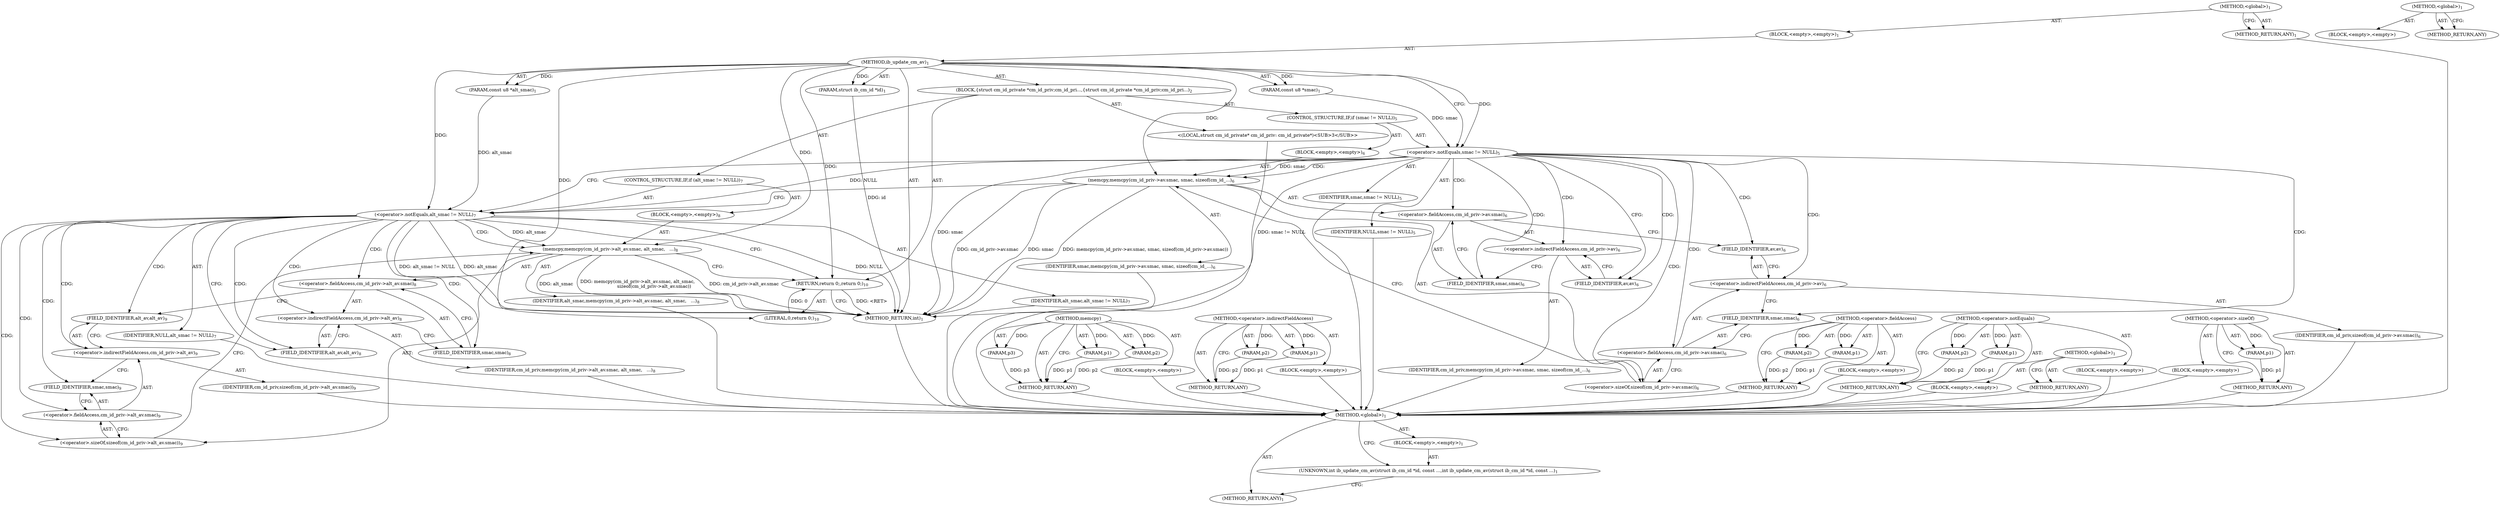 digraph "&lt;global&gt;" {
vulnerable_96 [label=<(METHOD,&lt;operator&gt;.sizeOf)>];
vulnerable_97 [label=<(PARAM,p1)>];
vulnerable_98 [label=<(BLOCK,&lt;empty&gt;,&lt;empty&gt;)>];
vulnerable_99 [label=<(METHOD_RETURN,ANY)>];
vulnerable_6 [label=<(METHOD,&lt;global&gt;)<SUB>1</SUB>>];
vulnerable_7 [label=<(BLOCK,&lt;empty&gt;,&lt;empty&gt;)<SUB>1</SUB>>];
vulnerable_8 [label=<(METHOD,ib_update_cm_av)<SUB>1</SUB>>];
vulnerable_9 [label=<(PARAM,struct ib_cm_id *id)<SUB>1</SUB>>];
vulnerable_10 [label=<(PARAM,const u8 *smac)<SUB>1</SUB>>];
vulnerable_11 [label=<(PARAM,const u8 *alt_smac)<SUB>1</SUB>>];
vulnerable_12 [label=<(BLOCK,{
	struct cm_id_private *cm_id_priv;
	cm_id_pri...,{
	struct cm_id_private *cm_id_priv;
	cm_id_pri...)<SUB>2</SUB>>];
vulnerable_13 [label="<(LOCAL,struct cm_id_private* cm_id_priv: cm_id_private*)<SUB>3</SUB>>"];
vulnerable_14 [label=<(CONTROL_STRUCTURE,IF,if (smac != NULL))<SUB>5</SUB>>];
vulnerable_15 [label=<(&lt;operator&gt;.notEquals,smac != NULL)<SUB>5</SUB>>];
vulnerable_16 [label=<(IDENTIFIER,smac,smac != NULL)<SUB>5</SUB>>];
vulnerable_17 [label=<(IDENTIFIER,NULL,smac != NULL)<SUB>5</SUB>>];
vulnerable_18 [label=<(BLOCK,&lt;empty&gt;,&lt;empty&gt;)<SUB>6</SUB>>];
vulnerable_19 [label=<(memcpy,memcpy(cm_id_priv-&gt;av.smac, smac, sizeof(cm_id_...)<SUB>6</SUB>>];
vulnerable_20 [label=<(&lt;operator&gt;.fieldAccess,cm_id_priv-&gt;av.smac)<SUB>6</SUB>>];
vulnerable_21 [label=<(&lt;operator&gt;.indirectFieldAccess,cm_id_priv-&gt;av)<SUB>6</SUB>>];
vulnerable_22 [label=<(IDENTIFIER,cm_id_priv,memcpy(cm_id_priv-&gt;av.smac, smac, sizeof(cm_id_...)<SUB>6</SUB>>];
vulnerable_23 [label=<(FIELD_IDENTIFIER,av,av)<SUB>6</SUB>>];
vulnerable_24 [label=<(FIELD_IDENTIFIER,smac,smac)<SUB>6</SUB>>];
vulnerable_25 [label=<(IDENTIFIER,smac,memcpy(cm_id_priv-&gt;av.smac, smac, sizeof(cm_id_...)<SUB>6</SUB>>];
vulnerable_26 [label=<(&lt;operator&gt;.sizeOf,sizeof(cm_id_priv-&gt;av.smac))<SUB>6</SUB>>];
vulnerable_27 [label=<(&lt;operator&gt;.fieldAccess,cm_id_priv-&gt;av.smac)<SUB>6</SUB>>];
vulnerable_28 [label=<(&lt;operator&gt;.indirectFieldAccess,cm_id_priv-&gt;av)<SUB>6</SUB>>];
vulnerable_29 [label=<(IDENTIFIER,cm_id_priv,sizeof(cm_id_priv-&gt;av.smac))<SUB>6</SUB>>];
vulnerable_30 [label=<(FIELD_IDENTIFIER,av,av)<SUB>6</SUB>>];
vulnerable_31 [label=<(FIELD_IDENTIFIER,smac,smac)<SUB>6</SUB>>];
vulnerable_32 [label=<(CONTROL_STRUCTURE,IF,if (alt_smac != NULL))<SUB>7</SUB>>];
vulnerable_33 [label=<(&lt;operator&gt;.notEquals,alt_smac != NULL)<SUB>7</SUB>>];
vulnerable_34 [label=<(IDENTIFIER,alt_smac,alt_smac != NULL)<SUB>7</SUB>>];
vulnerable_35 [label=<(IDENTIFIER,NULL,alt_smac != NULL)<SUB>7</SUB>>];
vulnerable_36 [label=<(BLOCK,&lt;empty&gt;,&lt;empty&gt;)<SUB>8</SUB>>];
vulnerable_37 [label=<(memcpy,memcpy(cm_id_priv-&gt;alt_av.smac, alt_smac,
		   ...)<SUB>8</SUB>>];
vulnerable_38 [label=<(&lt;operator&gt;.fieldAccess,cm_id_priv-&gt;alt_av.smac)<SUB>8</SUB>>];
vulnerable_39 [label=<(&lt;operator&gt;.indirectFieldAccess,cm_id_priv-&gt;alt_av)<SUB>8</SUB>>];
vulnerable_40 [label=<(IDENTIFIER,cm_id_priv,memcpy(cm_id_priv-&gt;alt_av.smac, alt_smac,
		   ...)<SUB>8</SUB>>];
vulnerable_41 [label=<(FIELD_IDENTIFIER,alt_av,alt_av)<SUB>8</SUB>>];
vulnerable_42 [label=<(FIELD_IDENTIFIER,smac,smac)<SUB>8</SUB>>];
vulnerable_43 [label=<(IDENTIFIER,alt_smac,memcpy(cm_id_priv-&gt;alt_av.smac, alt_smac,
		   ...)<SUB>8</SUB>>];
vulnerable_44 [label=<(&lt;operator&gt;.sizeOf,sizeof(cm_id_priv-&gt;alt_av.smac))<SUB>9</SUB>>];
vulnerable_45 [label=<(&lt;operator&gt;.fieldAccess,cm_id_priv-&gt;alt_av.smac)<SUB>9</SUB>>];
vulnerable_46 [label=<(&lt;operator&gt;.indirectFieldAccess,cm_id_priv-&gt;alt_av)<SUB>9</SUB>>];
vulnerable_47 [label=<(IDENTIFIER,cm_id_priv,sizeof(cm_id_priv-&gt;alt_av.smac))<SUB>9</SUB>>];
vulnerable_48 [label=<(FIELD_IDENTIFIER,alt_av,alt_av)<SUB>9</SUB>>];
vulnerable_49 [label=<(FIELD_IDENTIFIER,smac,smac)<SUB>9</SUB>>];
vulnerable_50 [label=<(RETURN,return 0;,return 0;)<SUB>10</SUB>>];
vulnerable_51 [label=<(LITERAL,0,return 0;)<SUB>10</SUB>>];
vulnerable_52 [label=<(METHOD_RETURN,int)<SUB>1</SUB>>];
vulnerable_54 [label=<(METHOD_RETURN,ANY)<SUB>1</SUB>>];
vulnerable_80 [label=<(METHOD,memcpy)>];
vulnerable_81 [label=<(PARAM,p1)>];
vulnerable_82 [label=<(PARAM,p2)>];
vulnerable_83 [label=<(PARAM,p3)>];
vulnerable_84 [label=<(BLOCK,&lt;empty&gt;,&lt;empty&gt;)>];
vulnerable_85 [label=<(METHOD_RETURN,ANY)>];
vulnerable_91 [label=<(METHOD,&lt;operator&gt;.indirectFieldAccess)>];
vulnerable_92 [label=<(PARAM,p1)>];
vulnerable_93 [label=<(PARAM,p2)>];
vulnerable_94 [label=<(BLOCK,&lt;empty&gt;,&lt;empty&gt;)>];
vulnerable_95 [label=<(METHOD_RETURN,ANY)>];
vulnerable_86 [label=<(METHOD,&lt;operator&gt;.fieldAccess)>];
vulnerable_87 [label=<(PARAM,p1)>];
vulnerable_88 [label=<(PARAM,p2)>];
vulnerable_89 [label=<(BLOCK,&lt;empty&gt;,&lt;empty&gt;)>];
vulnerable_90 [label=<(METHOD_RETURN,ANY)>];
vulnerable_75 [label=<(METHOD,&lt;operator&gt;.notEquals)>];
vulnerable_76 [label=<(PARAM,p1)>];
vulnerable_77 [label=<(PARAM,p2)>];
vulnerable_78 [label=<(BLOCK,&lt;empty&gt;,&lt;empty&gt;)>];
vulnerable_79 [label=<(METHOD_RETURN,ANY)>];
vulnerable_69 [label=<(METHOD,&lt;global&gt;)<SUB>1</SUB>>];
vulnerable_70 [label=<(BLOCK,&lt;empty&gt;,&lt;empty&gt;)>];
vulnerable_71 [label=<(METHOD_RETURN,ANY)>];
fixed_6 [label=<(METHOD,&lt;global&gt;)<SUB>1</SUB>>];
fixed_7 [label=<(BLOCK,&lt;empty&gt;,&lt;empty&gt;)<SUB>1</SUB>>];
fixed_8 [label=<(UNKNOWN,int ib_update_cm_av(struct ib_cm_id *id, const ...,int ib_update_cm_av(struct ib_cm_id *id, const ...)<SUB>1</SUB>>];
fixed_9 [label=<(METHOD_RETURN,ANY)<SUB>1</SUB>>];
fixed_14 [label=<(METHOD,&lt;global&gt;)<SUB>1</SUB>>];
fixed_15 [label=<(BLOCK,&lt;empty&gt;,&lt;empty&gt;)>];
fixed_16 [label=<(METHOD_RETURN,ANY)>];
vulnerable_96 -> vulnerable_97  [key=0, label="AST: "];
vulnerable_96 -> vulnerable_97  [key=1, label="DDG: "];
vulnerable_96 -> vulnerable_98  [key=0, label="AST: "];
vulnerable_96 -> vulnerable_99  [key=0, label="AST: "];
vulnerable_96 -> vulnerable_99  [key=1, label="CFG: "];
vulnerable_97 -> vulnerable_99  [key=0, label="DDG: p1"];
vulnerable_98 -> fixed_6  [key=0];
vulnerable_99 -> fixed_6  [key=0];
vulnerable_6 -> vulnerable_7  [key=0, label="AST: "];
vulnerable_6 -> vulnerable_54  [key=0, label="AST: "];
vulnerable_6 -> vulnerable_54  [key=1, label="CFG: "];
vulnerable_7 -> vulnerable_8  [key=0, label="AST: "];
vulnerable_8 -> vulnerable_9  [key=0, label="AST: "];
vulnerable_8 -> vulnerable_9  [key=1, label="DDG: "];
vulnerable_8 -> vulnerable_10  [key=0, label="AST: "];
vulnerable_8 -> vulnerable_10  [key=1, label="DDG: "];
vulnerable_8 -> vulnerable_11  [key=0, label="AST: "];
vulnerable_8 -> vulnerable_11  [key=1, label="DDG: "];
vulnerable_8 -> vulnerable_12  [key=0, label="AST: "];
vulnerable_8 -> vulnerable_52  [key=0, label="AST: "];
vulnerable_8 -> vulnerable_15  [key=0, label="CFG: "];
vulnerable_8 -> vulnerable_15  [key=1, label="DDG: "];
vulnerable_8 -> vulnerable_50  [key=0, label="DDG: "];
vulnerable_8 -> vulnerable_51  [key=0, label="DDG: "];
vulnerable_8 -> vulnerable_33  [key=0, label="DDG: "];
vulnerable_8 -> vulnerable_19  [key=0, label="DDG: "];
vulnerable_8 -> vulnerable_37  [key=0, label="DDG: "];
vulnerable_9 -> vulnerable_52  [key=0, label="DDG: id"];
vulnerable_10 -> vulnerable_15  [key=0, label="DDG: smac"];
vulnerable_11 -> vulnerable_33  [key=0, label="DDG: alt_smac"];
vulnerable_12 -> vulnerable_13  [key=0, label="AST: "];
vulnerable_12 -> vulnerable_14  [key=0, label="AST: "];
vulnerable_12 -> vulnerable_32  [key=0, label="AST: "];
vulnerable_12 -> vulnerable_50  [key=0, label="AST: "];
vulnerable_13 -> fixed_6  [key=0];
vulnerable_14 -> vulnerable_15  [key=0, label="AST: "];
vulnerable_14 -> vulnerable_18  [key=0, label="AST: "];
vulnerable_15 -> vulnerable_16  [key=0, label="AST: "];
vulnerable_15 -> vulnerable_17  [key=0, label="AST: "];
vulnerable_15 -> vulnerable_23  [key=0, label="CFG: "];
vulnerable_15 -> vulnerable_23  [key=1, label="CDG: "];
vulnerable_15 -> vulnerable_33  [key=0, label="CFG: "];
vulnerable_15 -> vulnerable_33  [key=1, label="DDG: NULL"];
vulnerable_15 -> vulnerable_52  [key=0, label="DDG: smac"];
vulnerable_15 -> vulnerable_52  [key=1, label="DDG: smac != NULL"];
vulnerable_15 -> vulnerable_19  [key=0, label="DDG: smac"];
vulnerable_15 -> vulnerable_19  [key=1, label="CDG: "];
vulnerable_15 -> vulnerable_24  [key=0, label="CDG: "];
vulnerable_15 -> vulnerable_30  [key=0, label="CDG: "];
vulnerable_15 -> vulnerable_21  [key=0, label="CDG: "];
vulnerable_15 -> vulnerable_26  [key=0, label="CDG: "];
vulnerable_15 -> vulnerable_28  [key=0, label="CDG: "];
vulnerable_15 -> vulnerable_20  [key=0, label="CDG: "];
vulnerable_15 -> vulnerable_27  [key=0, label="CDG: "];
vulnerable_15 -> vulnerable_31  [key=0, label="CDG: "];
vulnerable_16 -> fixed_6  [key=0];
vulnerable_17 -> fixed_6  [key=0];
vulnerable_18 -> vulnerable_19  [key=0, label="AST: "];
vulnerable_19 -> vulnerable_20  [key=0, label="AST: "];
vulnerable_19 -> vulnerable_25  [key=0, label="AST: "];
vulnerable_19 -> vulnerable_26  [key=0, label="AST: "];
vulnerable_19 -> vulnerable_33  [key=0, label="CFG: "];
vulnerable_19 -> vulnerable_52  [key=0, label="DDG: cm_id_priv-&gt;av.smac"];
vulnerable_19 -> vulnerable_52  [key=1, label="DDG: smac"];
vulnerable_19 -> vulnerable_52  [key=2, label="DDG: memcpy(cm_id_priv-&gt;av.smac, smac, sizeof(cm_id_priv-&gt;av.smac))"];
vulnerable_20 -> vulnerable_21  [key=0, label="AST: "];
vulnerable_20 -> vulnerable_24  [key=0, label="AST: "];
vulnerable_20 -> vulnerable_30  [key=0, label="CFG: "];
vulnerable_21 -> vulnerable_22  [key=0, label="AST: "];
vulnerable_21 -> vulnerable_23  [key=0, label="AST: "];
vulnerable_21 -> vulnerable_24  [key=0, label="CFG: "];
vulnerable_22 -> fixed_6  [key=0];
vulnerable_23 -> vulnerable_21  [key=0, label="CFG: "];
vulnerable_24 -> vulnerable_20  [key=0, label="CFG: "];
vulnerable_25 -> fixed_6  [key=0];
vulnerable_26 -> vulnerable_27  [key=0, label="AST: "];
vulnerable_26 -> vulnerable_19  [key=0, label="CFG: "];
vulnerable_27 -> vulnerable_28  [key=0, label="AST: "];
vulnerable_27 -> vulnerable_31  [key=0, label="AST: "];
vulnerable_27 -> vulnerable_26  [key=0, label="CFG: "];
vulnerable_28 -> vulnerable_29  [key=0, label="AST: "];
vulnerable_28 -> vulnerable_30  [key=0, label="AST: "];
vulnerable_28 -> vulnerable_31  [key=0, label="CFG: "];
vulnerable_29 -> fixed_6  [key=0];
vulnerable_30 -> vulnerable_28  [key=0, label="CFG: "];
vulnerable_31 -> vulnerable_27  [key=0, label="CFG: "];
vulnerable_32 -> vulnerable_33  [key=0, label="AST: "];
vulnerable_32 -> vulnerable_36  [key=0, label="AST: "];
vulnerable_33 -> vulnerable_34  [key=0, label="AST: "];
vulnerable_33 -> vulnerable_35  [key=0, label="AST: "];
vulnerable_33 -> vulnerable_41  [key=0, label="CFG: "];
vulnerable_33 -> vulnerable_41  [key=1, label="CDG: "];
vulnerable_33 -> vulnerable_50  [key=0, label="CFG: "];
vulnerable_33 -> vulnerable_52  [key=0, label="DDG: alt_smac"];
vulnerable_33 -> vulnerable_52  [key=1, label="DDG: NULL"];
vulnerable_33 -> vulnerable_52  [key=2, label="DDG: alt_smac != NULL"];
vulnerable_33 -> vulnerable_37  [key=0, label="DDG: alt_smac"];
vulnerable_33 -> vulnerable_37  [key=1, label="CDG: "];
vulnerable_33 -> vulnerable_48  [key=0, label="CDG: "];
vulnerable_33 -> vulnerable_49  [key=0, label="CDG: "];
vulnerable_33 -> vulnerable_42  [key=0, label="CDG: "];
vulnerable_33 -> vulnerable_46  [key=0, label="CDG: "];
vulnerable_33 -> vulnerable_38  [key=0, label="CDG: "];
vulnerable_33 -> vulnerable_45  [key=0, label="CDG: "];
vulnerable_33 -> vulnerable_44  [key=0, label="CDG: "];
vulnerable_33 -> vulnerable_39  [key=0, label="CDG: "];
vulnerable_34 -> fixed_6  [key=0];
vulnerable_35 -> fixed_6  [key=0];
vulnerable_36 -> vulnerable_37  [key=0, label="AST: "];
vulnerable_37 -> vulnerable_38  [key=0, label="AST: "];
vulnerable_37 -> vulnerable_43  [key=0, label="AST: "];
vulnerable_37 -> vulnerable_44  [key=0, label="AST: "];
vulnerable_37 -> vulnerable_50  [key=0, label="CFG: "];
vulnerable_37 -> vulnerable_52  [key=0, label="DDG: cm_id_priv-&gt;alt_av.smac"];
vulnerable_37 -> vulnerable_52  [key=1, label="DDG: alt_smac"];
vulnerable_37 -> vulnerable_52  [key=2, label="DDG: memcpy(cm_id_priv-&gt;alt_av.smac, alt_smac,
		       sizeof(cm_id_priv-&gt;alt_av.smac))"];
vulnerable_38 -> vulnerable_39  [key=0, label="AST: "];
vulnerable_38 -> vulnerable_42  [key=0, label="AST: "];
vulnerable_38 -> vulnerable_48  [key=0, label="CFG: "];
vulnerable_39 -> vulnerable_40  [key=0, label="AST: "];
vulnerable_39 -> vulnerable_41  [key=0, label="AST: "];
vulnerable_39 -> vulnerable_42  [key=0, label="CFG: "];
vulnerable_40 -> fixed_6  [key=0];
vulnerable_41 -> vulnerable_39  [key=0, label="CFG: "];
vulnerable_42 -> vulnerable_38  [key=0, label="CFG: "];
vulnerable_43 -> fixed_6  [key=0];
vulnerable_44 -> vulnerable_45  [key=0, label="AST: "];
vulnerable_44 -> vulnerable_37  [key=0, label="CFG: "];
vulnerable_45 -> vulnerable_46  [key=0, label="AST: "];
vulnerable_45 -> vulnerable_49  [key=0, label="AST: "];
vulnerable_45 -> vulnerable_44  [key=0, label="CFG: "];
vulnerable_46 -> vulnerable_47  [key=0, label="AST: "];
vulnerable_46 -> vulnerable_48  [key=0, label="AST: "];
vulnerable_46 -> vulnerable_49  [key=0, label="CFG: "];
vulnerable_47 -> fixed_6  [key=0];
vulnerable_48 -> vulnerable_46  [key=0, label="CFG: "];
vulnerable_49 -> vulnerable_45  [key=0, label="CFG: "];
vulnerable_50 -> vulnerable_51  [key=0, label="AST: "];
vulnerable_50 -> vulnerable_52  [key=0, label="CFG: "];
vulnerable_50 -> vulnerable_52  [key=1, label="DDG: &lt;RET&gt;"];
vulnerable_51 -> vulnerable_50  [key=0, label="DDG: 0"];
vulnerable_52 -> fixed_6  [key=0];
vulnerable_54 -> fixed_6  [key=0];
vulnerable_80 -> vulnerable_81  [key=0, label="AST: "];
vulnerable_80 -> vulnerable_81  [key=1, label="DDG: "];
vulnerable_80 -> vulnerable_84  [key=0, label="AST: "];
vulnerable_80 -> vulnerable_82  [key=0, label="AST: "];
vulnerable_80 -> vulnerable_82  [key=1, label="DDG: "];
vulnerable_80 -> vulnerable_85  [key=0, label="AST: "];
vulnerable_80 -> vulnerable_85  [key=1, label="CFG: "];
vulnerable_80 -> vulnerable_83  [key=0, label="AST: "];
vulnerable_80 -> vulnerable_83  [key=1, label="DDG: "];
vulnerable_81 -> vulnerable_85  [key=0, label="DDG: p1"];
vulnerable_82 -> vulnerable_85  [key=0, label="DDG: p2"];
vulnerable_83 -> vulnerable_85  [key=0, label="DDG: p3"];
vulnerable_84 -> fixed_6  [key=0];
vulnerable_85 -> fixed_6  [key=0];
vulnerable_91 -> vulnerable_92  [key=0, label="AST: "];
vulnerable_91 -> vulnerable_92  [key=1, label="DDG: "];
vulnerable_91 -> vulnerable_94  [key=0, label="AST: "];
vulnerable_91 -> vulnerable_93  [key=0, label="AST: "];
vulnerable_91 -> vulnerable_93  [key=1, label="DDG: "];
vulnerable_91 -> vulnerable_95  [key=0, label="AST: "];
vulnerable_91 -> vulnerable_95  [key=1, label="CFG: "];
vulnerable_92 -> vulnerable_95  [key=0, label="DDG: p1"];
vulnerable_93 -> vulnerable_95  [key=0, label="DDG: p2"];
vulnerable_94 -> fixed_6  [key=0];
vulnerable_95 -> fixed_6  [key=0];
vulnerable_86 -> vulnerable_87  [key=0, label="AST: "];
vulnerable_86 -> vulnerable_87  [key=1, label="DDG: "];
vulnerable_86 -> vulnerable_89  [key=0, label="AST: "];
vulnerable_86 -> vulnerable_88  [key=0, label="AST: "];
vulnerable_86 -> vulnerable_88  [key=1, label="DDG: "];
vulnerable_86 -> vulnerable_90  [key=0, label="AST: "];
vulnerable_86 -> vulnerable_90  [key=1, label="CFG: "];
vulnerable_87 -> vulnerable_90  [key=0, label="DDG: p1"];
vulnerable_88 -> vulnerable_90  [key=0, label="DDG: p2"];
vulnerable_89 -> fixed_6  [key=0];
vulnerable_90 -> fixed_6  [key=0];
vulnerable_75 -> vulnerable_76  [key=0, label="AST: "];
vulnerable_75 -> vulnerable_76  [key=1, label="DDG: "];
vulnerable_75 -> vulnerable_78  [key=0, label="AST: "];
vulnerable_75 -> vulnerable_77  [key=0, label="AST: "];
vulnerable_75 -> vulnerable_77  [key=1, label="DDG: "];
vulnerable_75 -> vulnerable_79  [key=0, label="AST: "];
vulnerable_75 -> vulnerable_79  [key=1, label="CFG: "];
vulnerable_76 -> vulnerable_79  [key=0, label="DDG: p1"];
vulnerable_77 -> vulnerable_79  [key=0, label="DDG: p2"];
vulnerable_78 -> fixed_6  [key=0];
vulnerable_79 -> fixed_6  [key=0];
vulnerable_69 -> vulnerable_70  [key=0, label="AST: "];
vulnerable_69 -> vulnerable_71  [key=0, label="AST: "];
vulnerable_69 -> vulnerable_71  [key=1, label="CFG: "];
vulnerable_70 -> fixed_6  [key=0];
vulnerable_71 -> fixed_6  [key=0];
fixed_6 -> fixed_7  [key=0, label="AST: "];
fixed_6 -> fixed_9  [key=0, label="AST: "];
fixed_6 -> fixed_8  [key=0, label="CFG: "];
fixed_7 -> fixed_8  [key=0, label="AST: "];
fixed_8 -> fixed_9  [key=0, label="CFG: "];
fixed_14 -> fixed_15  [key=0, label="AST: "];
fixed_14 -> fixed_16  [key=0, label="AST: "];
fixed_14 -> fixed_16  [key=1, label="CFG: "];
}
